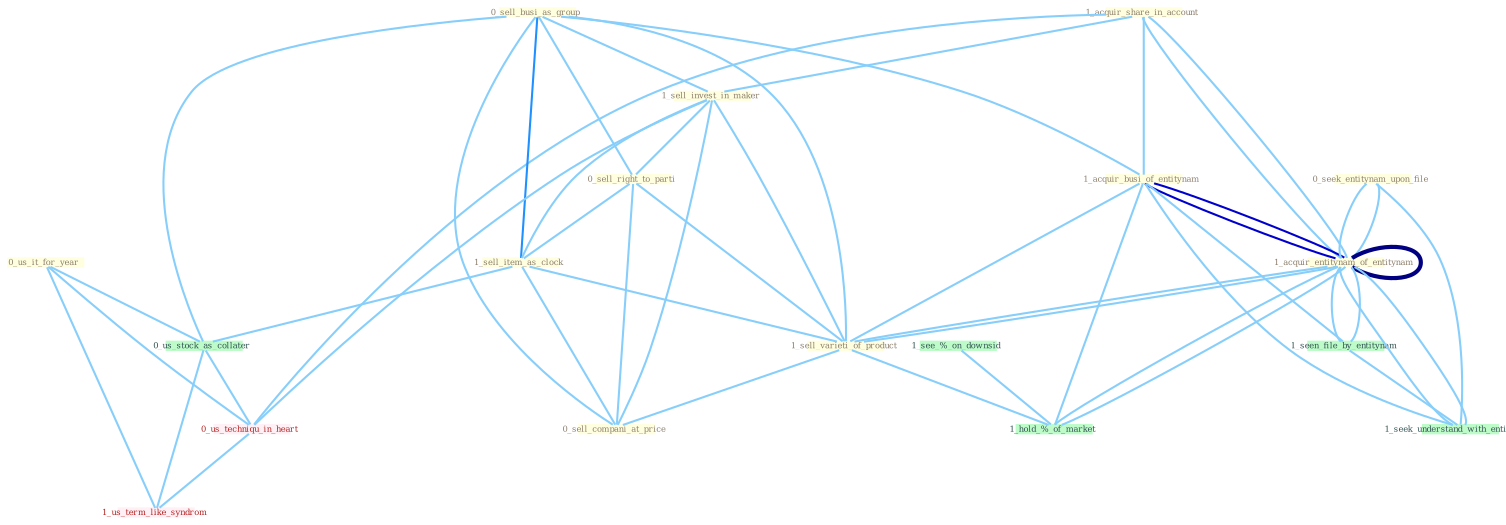 Graph G{ 
    node
    [shape=polygon,style=filled,width=.5,height=.06,color="#BDFCC9",fixedsize=true,fontsize=4,
    fontcolor="#2f4f4f"];
    {node
    [color="#ffffe0", fontcolor="#8b7d6b"] "1_acquir_share_in_account " "0_sell_busi_as_group " "1_acquir_busi_of_entitynam " "1_sell_invest_in_maker " "0_seek_entitynam_upon_file " "0_us_it_for_year " "0_sell_right_to_parti " "1_acquir_entitynam_of_entitynam " "1_sell_item_as_clock " "1_sell_varieti_of_product " "0_sell_compani_at_price "}
{node [color="#fff0f5", fontcolor="#b22222"] "0_us_techniqu_in_heart " "1_us_term_like_syndrom "}
edge [color="#B0E2FF"];

	"1_acquir_share_in_account " -- "1_acquir_busi_of_entitynam " [w="1", color="#87cefa" ];
	"1_acquir_share_in_account " -- "1_sell_invest_in_maker " [w="1", color="#87cefa" ];
	"1_acquir_share_in_account " -- "1_acquir_entitynam_of_entitynam " [w="1", color="#87cefa" ];
	"1_acquir_share_in_account " -- "1_acquir_entitynam_of_entitynam " [w="1", color="#87cefa" ];
	"1_acquir_share_in_account " -- "0_us_techniqu_in_heart " [w="1", color="#87cefa" ];
	"0_sell_busi_as_group " -- "1_acquir_busi_of_entitynam " [w="1", color="#87cefa" ];
	"0_sell_busi_as_group " -- "1_sell_invest_in_maker " [w="1", color="#87cefa" ];
	"0_sell_busi_as_group " -- "0_sell_right_to_parti " [w="1", color="#87cefa" ];
	"0_sell_busi_as_group " -- "1_sell_item_as_clock " [w="2", color="#1e90ff" , len=0.8];
	"0_sell_busi_as_group " -- "1_sell_varieti_of_product " [w="1", color="#87cefa" ];
	"0_sell_busi_as_group " -- "0_sell_compani_at_price " [w="1", color="#87cefa" ];
	"0_sell_busi_as_group " -- "0_us_stock_as_collater " [w="1", color="#87cefa" ];
	"1_acquir_busi_of_entitynam " -- "1_acquir_entitynam_of_entitynam " [w="3", color="#0000cd" , len=0.6];
	"1_acquir_busi_of_entitynam " -- "1_sell_varieti_of_product " [w="1", color="#87cefa" ];
	"1_acquir_busi_of_entitynam " -- "1_seen_file_by_entitynam " [w="1", color="#87cefa" ];
	"1_acquir_busi_of_entitynam " -- "1_seek_understand_with_entitynam " [w="1", color="#87cefa" ];
	"1_acquir_busi_of_entitynam " -- "1_acquir_entitynam_of_entitynam " [w="3", color="#0000cd" , len=0.6];
	"1_acquir_busi_of_entitynam " -- "1_hold_%_of_market " [w="1", color="#87cefa" ];
	"1_sell_invest_in_maker " -- "0_sell_right_to_parti " [w="1", color="#87cefa" ];
	"1_sell_invest_in_maker " -- "1_sell_item_as_clock " [w="1", color="#87cefa" ];
	"1_sell_invest_in_maker " -- "1_sell_varieti_of_product " [w="1", color="#87cefa" ];
	"1_sell_invest_in_maker " -- "0_sell_compani_at_price " [w="1", color="#87cefa" ];
	"1_sell_invest_in_maker " -- "0_us_techniqu_in_heart " [w="1", color="#87cefa" ];
	"0_seek_entitynam_upon_file " -- "1_acquir_entitynam_of_entitynam " [w="1", color="#87cefa" ];
	"0_seek_entitynam_upon_file " -- "1_seek_understand_with_entitynam " [w="1", color="#87cefa" ];
	"0_seek_entitynam_upon_file " -- "1_acquir_entitynam_of_entitynam " [w="1", color="#87cefa" ];
	"0_us_it_for_year " -- "0_us_stock_as_collater " [w="1", color="#87cefa" ];
	"0_us_it_for_year " -- "0_us_techniqu_in_heart " [w="1", color="#87cefa" ];
	"0_us_it_for_year " -- "1_us_term_like_syndrom " [w="1", color="#87cefa" ];
	"0_sell_right_to_parti " -- "1_sell_item_as_clock " [w="1", color="#87cefa" ];
	"0_sell_right_to_parti " -- "1_sell_varieti_of_product " [w="1", color="#87cefa" ];
	"0_sell_right_to_parti " -- "0_sell_compani_at_price " [w="1", color="#87cefa" ];
	"1_acquir_entitynam_of_entitynam " -- "1_sell_varieti_of_product " [w="1", color="#87cefa" ];
	"1_acquir_entitynam_of_entitynam " -- "1_seen_file_by_entitynam " [w="1", color="#87cefa" ];
	"1_acquir_entitynam_of_entitynam " -- "1_seek_understand_with_entitynam " [w="1", color="#87cefa" ];
	"1_acquir_entitynam_of_entitynam " -- "1_acquir_entitynam_of_entitynam " [w="4", style=bold, color="#000080", len=0.4];
	"1_acquir_entitynam_of_entitynam " -- "1_hold_%_of_market " [w="1", color="#87cefa" ];
	"1_sell_item_as_clock " -- "1_sell_varieti_of_product " [w="1", color="#87cefa" ];
	"1_sell_item_as_clock " -- "0_sell_compani_at_price " [w="1", color="#87cefa" ];
	"1_sell_item_as_clock " -- "0_us_stock_as_collater " [w="1", color="#87cefa" ];
	"1_sell_varieti_of_product " -- "0_sell_compani_at_price " [w="1", color="#87cefa" ];
	"1_sell_varieti_of_product " -- "1_acquir_entitynam_of_entitynam " [w="1", color="#87cefa" ];
	"1_sell_varieti_of_product " -- "1_hold_%_of_market " [w="1", color="#87cefa" ];
	"1_seen_file_by_entitynam " -- "1_seek_understand_with_entitynam " [w="1", color="#87cefa" ];
	"1_seen_file_by_entitynam " -- "1_acquir_entitynam_of_entitynam " [w="1", color="#87cefa" ];
	"0_us_stock_as_collater " -- "0_us_techniqu_in_heart " [w="1", color="#87cefa" ];
	"0_us_stock_as_collater " -- "1_us_term_like_syndrom " [w="1", color="#87cefa" ];
	"1_seek_understand_with_entitynam " -- "1_acquir_entitynam_of_entitynam " [w="1", color="#87cefa" ];
	"1_acquir_entitynam_of_entitynam " -- "1_hold_%_of_market " [w="1", color="#87cefa" ];
	"0_us_techniqu_in_heart " -- "1_us_term_like_syndrom " [w="1", color="#87cefa" ];
	"1_see_%_on_downsid " -- "1_hold_%_of_market " [w="1", color="#87cefa" ];
}